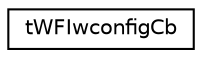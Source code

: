 digraph "Graphical Class Hierarchy"
{
  edge [fontname="Helvetica",fontsize="10",labelfontname="Helvetica",labelfontsize="10"];
  node [fontname="Helvetica",fontsize="10",shape=record];
  rankdir="LR";
  Node1 [label="tWFIwconfigCb",height=0.2,width=0.4,color="black", fillcolor="white", style="filled",URL="$structt_w_f_iwconfig_cb.html"];
}
